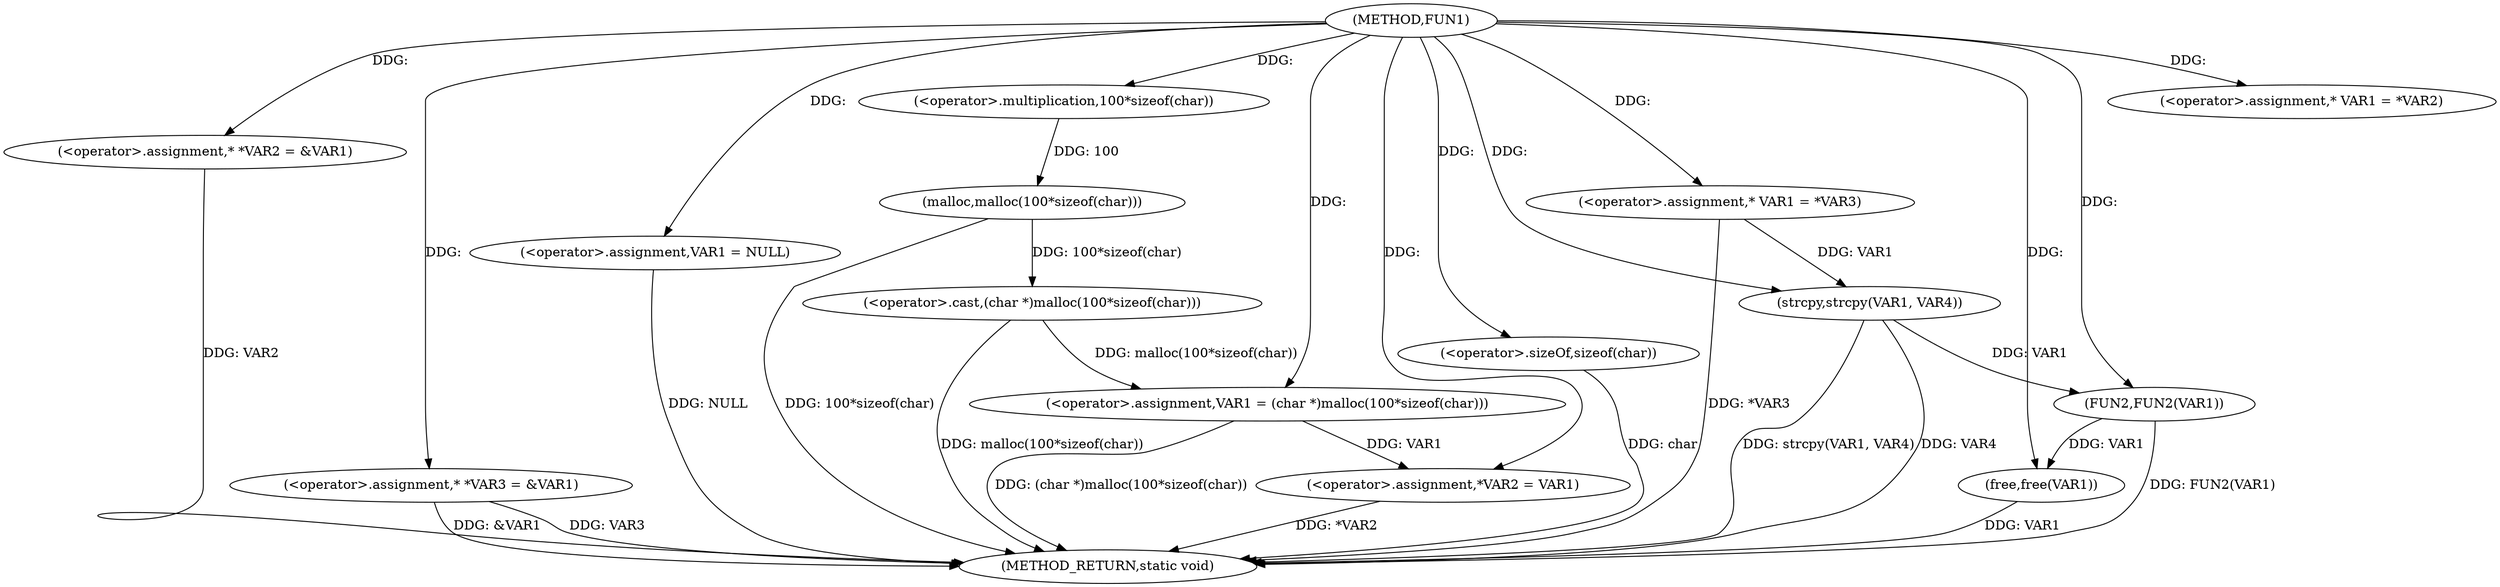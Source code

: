 digraph FUN1 {  
"1000100" [label = "(METHOD,FUN1)" ]
"1000150" [label = "(METHOD_RETURN,static void)" ]
"1000104" [label = "(<operator>.assignment,* *VAR2 = &VAR1)" ]
"1000109" [label = "(<operator>.assignment,* *VAR3 = &VAR1)" ]
"1000113" [label = "(<operator>.assignment,VAR1 = NULL)" ]
"1000118" [label = "(<operator>.assignment,* VAR1 = *VAR2)" ]
"1000122" [label = "(<operator>.assignment,VAR1 = (char *)malloc(100*sizeof(char)))" ]
"1000124" [label = "(<operator>.cast,(char *)malloc(100*sizeof(char)))" ]
"1000126" [label = "(malloc,malloc(100*sizeof(char)))" ]
"1000127" [label = "(<operator>.multiplication,100*sizeof(char))" ]
"1000129" [label = "(<operator>.sizeOf,sizeof(char))" ]
"1000131" [label = "(<operator>.assignment,*VAR2 = VAR1)" ]
"1000137" [label = "(<operator>.assignment,* VAR1 = *VAR3)" ]
"1000143" [label = "(strcpy,strcpy(VAR1, VAR4))" ]
"1000146" [label = "(FUN2,FUN2(VAR1))" ]
"1000148" [label = "(free,free(VAR1))" ]
  "1000104" -> "1000150"  [ label = "DDG: VAR2"] 
  "1000113" -> "1000150"  [ label = "DDG: NULL"] 
  "1000126" -> "1000150"  [ label = "DDG: 100*sizeof(char)"] 
  "1000146" -> "1000150"  [ label = "DDG: FUN2(VAR1)"] 
  "1000109" -> "1000150"  [ label = "DDG: &VAR1"] 
  "1000129" -> "1000150"  [ label = "DDG: char"] 
  "1000124" -> "1000150"  [ label = "DDG: malloc(100*sizeof(char))"] 
  "1000131" -> "1000150"  [ label = "DDG: *VAR2"] 
  "1000137" -> "1000150"  [ label = "DDG: *VAR3"] 
  "1000148" -> "1000150"  [ label = "DDG: VAR1"] 
  "1000109" -> "1000150"  [ label = "DDG: VAR3"] 
  "1000143" -> "1000150"  [ label = "DDG: strcpy(VAR1, VAR4)"] 
  "1000143" -> "1000150"  [ label = "DDG: VAR4"] 
  "1000122" -> "1000150"  [ label = "DDG: (char *)malloc(100*sizeof(char))"] 
  "1000100" -> "1000104"  [ label = "DDG: "] 
  "1000100" -> "1000109"  [ label = "DDG: "] 
  "1000100" -> "1000113"  [ label = "DDG: "] 
  "1000100" -> "1000118"  [ label = "DDG: "] 
  "1000124" -> "1000122"  [ label = "DDG: malloc(100*sizeof(char))"] 
  "1000100" -> "1000122"  [ label = "DDG: "] 
  "1000126" -> "1000124"  [ label = "DDG: 100*sizeof(char)"] 
  "1000127" -> "1000126"  [ label = "DDG: 100"] 
  "1000100" -> "1000127"  [ label = "DDG: "] 
  "1000100" -> "1000129"  [ label = "DDG: "] 
  "1000122" -> "1000131"  [ label = "DDG: VAR1"] 
  "1000100" -> "1000131"  [ label = "DDG: "] 
  "1000100" -> "1000137"  [ label = "DDG: "] 
  "1000137" -> "1000143"  [ label = "DDG: VAR1"] 
  "1000100" -> "1000143"  [ label = "DDG: "] 
  "1000143" -> "1000146"  [ label = "DDG: VAR1"] 
  "1000100" -> "1000146"  [ label = "DDG: "] 
  "1000146" -> "1000148"  [ label = "DDG: VAR1"] 
  "1000100" -> "1000148"  [ label = "DDG: "] 
}
